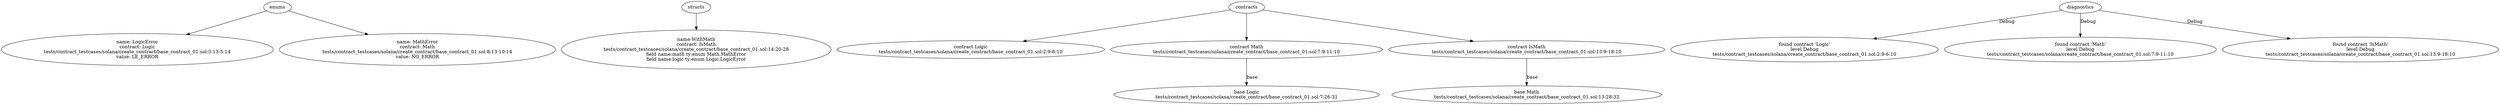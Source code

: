 strict digraph "tests/contract_testcases/solana/create_contract/base_contract_01.sol" {
	LogicError [label="name: LogicError\ncontract: Logic\ntests/contract_testcases/solana/create_contract/base_contract_01.sol:3:13-5:14\nvalue: LE_ERROR"]
	MathError [label="name: MathError\ncontract: Math\ntests/contract_testcases/solana/create_contract/base_contract_01.sol:8:13-10:14\nvalue: NO_ERROR"]
	WithMath [label="name:WithMath\ncontract: IsMath\ntests/contract_testcases/solana/create_contract/base_contract_01.sol:14:20-28\nfield name:math ty:enum Math.MathError\nfield name:logic ty:enum Logic.LogicError"]
	contract [label="contract Logic\ntests/contract_testcases/solana/create_contract/base_contract_01.sol:2:9-6:10"]
	contract_8 [label="contract Math\ntests/contract_testcases/solana/create_contract/base_contract_01.sol:7:9-11:10"]
	base [label="base Logic\ntests/contract_testcases/solana/create_contract/base_contract_01.sol:7:26-31"]
	contract_10 [label="contract IsMath\ntests/contract_testcases/solana/create_contract/base_contract_01.sol:13:9-18:10"]
	base_11 [label="base Math\ntests/contract_testcases/solana/create_contract/base_contract_01.sol:13:28-32"]
	diagnostic [label="found contract 'Logic'\nlevel Debug\ntests/contract_testcases/solana/create_contract/base_contract_01.sol:2:9-6:10"]
	diagnostic_14 [label="found contract 'Math'\nlevel Debug\ntests/contract_testcases/solana/create_contract/base_contract_01.sol:7:9-11:10"]
	diagnostic_15 [label="found contract 'IsMath'\nlevel Debug\ntests/contract_testcases/solana/create_contract/base_contract_01.sol:13:9-18:10"]
	enums -> LogicError
	enums -> MathError
	structs -> WithMath
	contracts -> contract
	contracts -> contract_8
	contract_8 -> base [label="base"]
	contracts -> contract_10
	contract_10 -> base_11 [label="base"]
	diagnostics -> diagnostic [label="Debug"]
	diagnostics -> diagnostic_14 [label="Debug"]
	diagnostics -> diagnostic_15 [label="Debug"]
}
